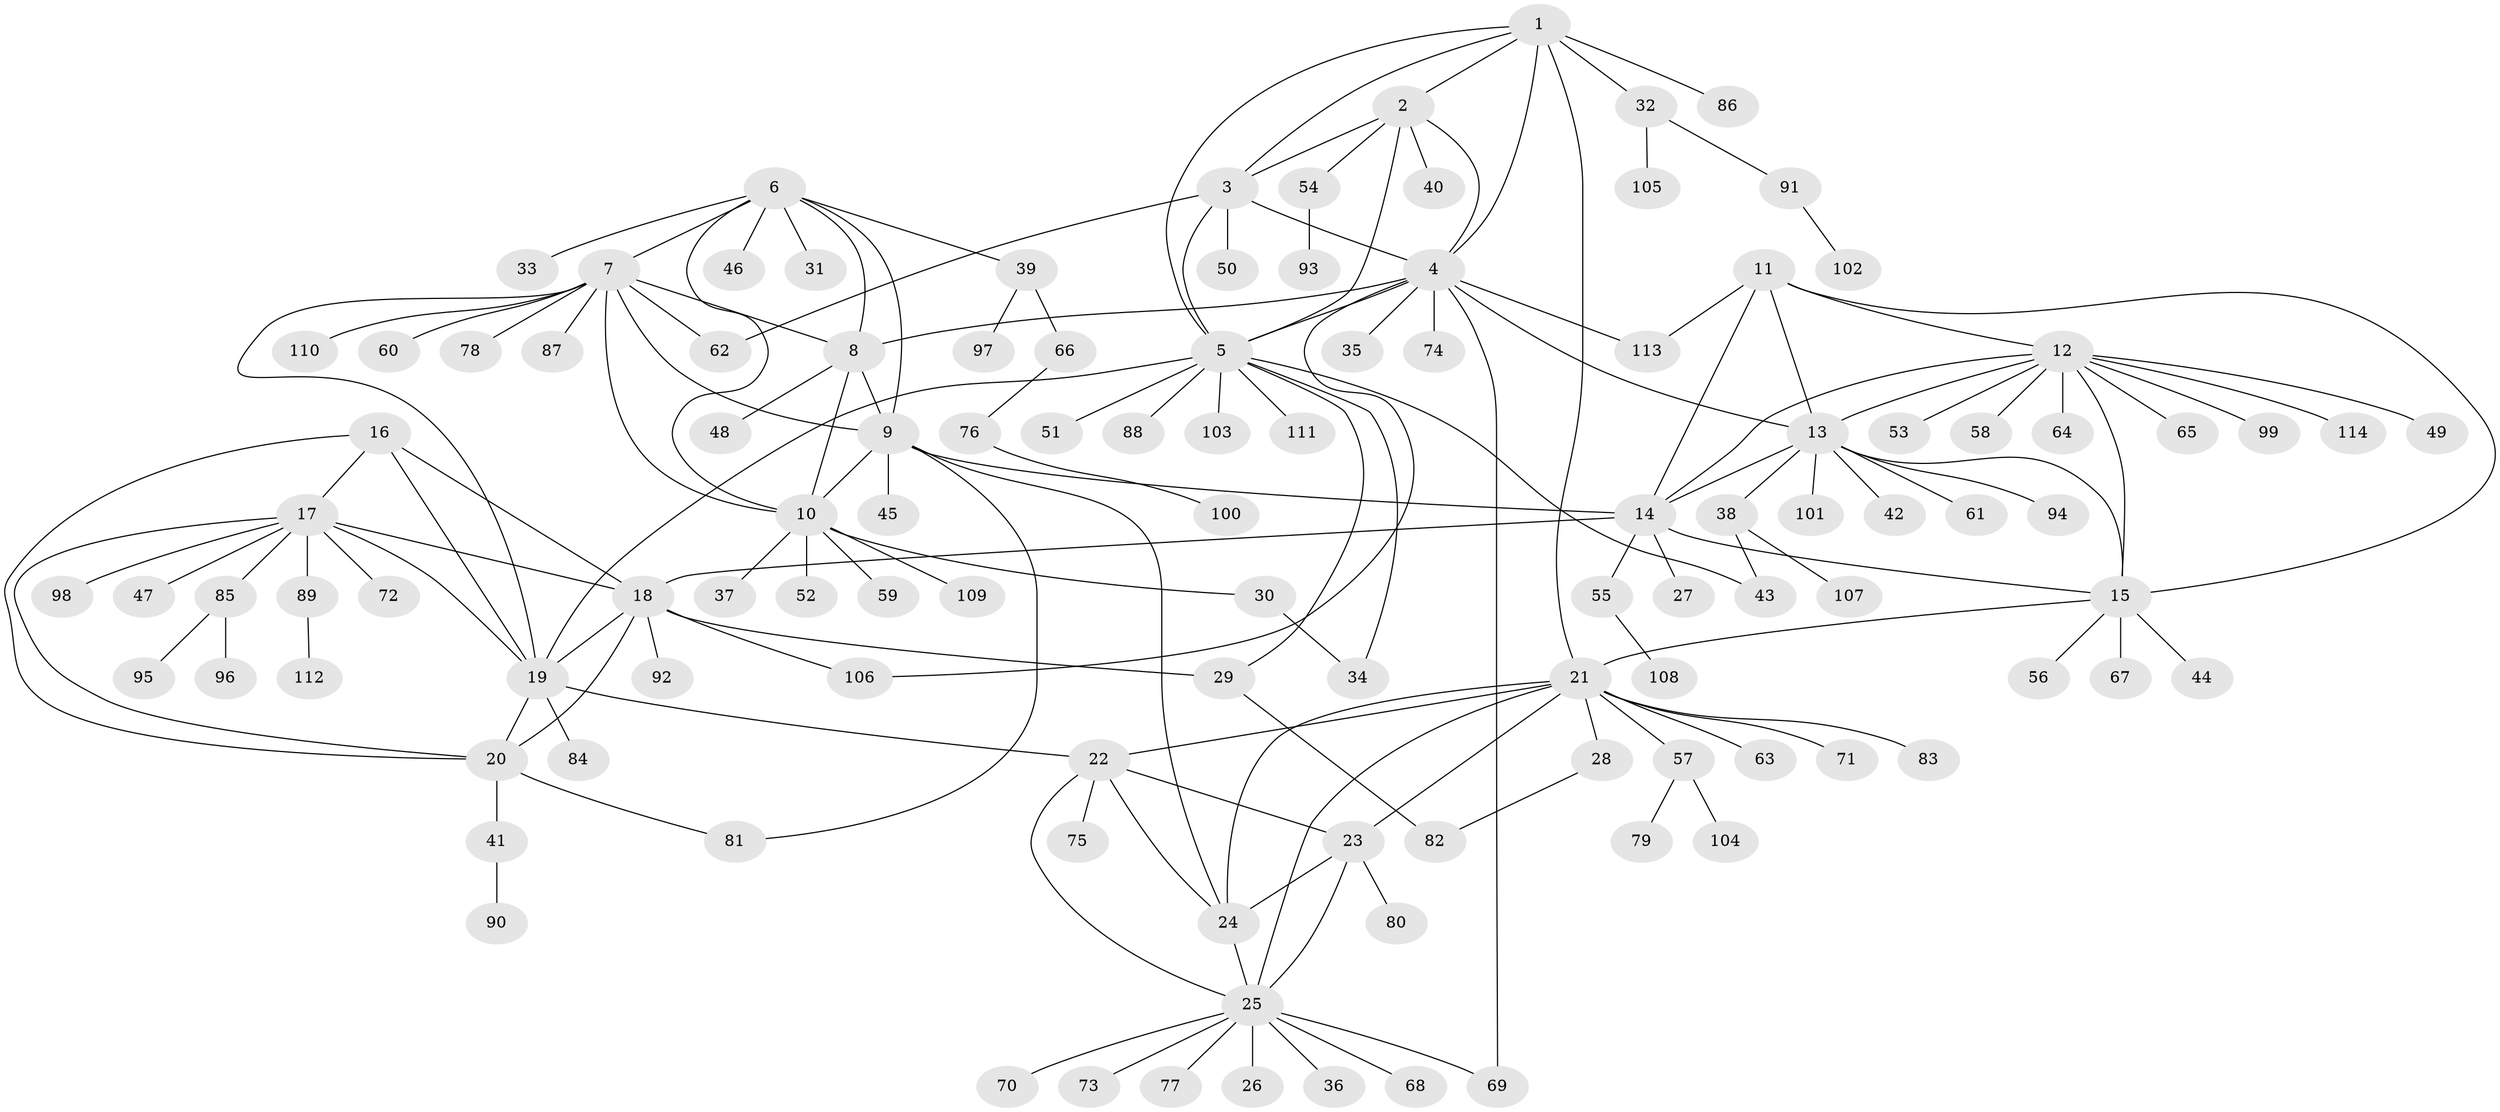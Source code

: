 // Generated by graph-tools (version 1.1) at 2025/37/03/09/25 02:37:17]
// undirected, 114 vertices, 158 edges
graph export_dot {
graph [start="1"]
  node [color=gray90,style=filled];
  1;
  2;
  3;
  4;
  5;
  6;
  7;
  8;
  9;
  10;
  11;
  12;
  13;
  14;
  15;
  16;
  17;
  18;
  19;
  20;
  21;
  22;
  23;
  24;
  25;
  26;
  27;
  28;
  29;
  30;
  31;
  32;
  33;
  34;
  35;
  36;
  37;
  38;
  39;
  40;
  41;
  42;
  43;
  44;
  45;
  46;
  47;
  48;
  49;
  50;
  51;
  52;
  53;
  54;
  55;
  56;
  57;
  58;
  59;
  60;
  61;
  62;
  63;
  64;
  65;
  66;
  67;
  68;
  69;
  70;
  71;
  72;
  73;
  74;
  75;
  76;
  77;
  78;
  79;
  80;
  81;
  82;
  83;
  84;
  85;
  86;
  87;
  88;
  89;
  90;
  91;
  92;
  93;
  94;
  95;
  96;
  97;
  98;
  99;
  100;
  101;
  102;
  103;
  104;
  105;
  106;
  107;
  108;
  109;
  110;
  111;
  112;
  113;
  114;
  1 -- 2;
  1 -- 3;
  1 -- 4;
  1 -- 5;
  1 -- 21;
  1 -- 32;
  1 -- 86;
  2 -- 3;
  2 -- 4;
  2 -- 5;
  2 -- 40;
  2 -- 54;
  3 -- 4;
  3 -- 5;
  3 -- 50;
  3 -- 62;
  4 -- 5;
  4 -- 8;
  4 -- 13;
  4 -- 35;
  4 -- 69;
  4 -- 74;
  4 -- 106;
  4 -- 113;
  5 -- 19;
  5 -- 29;
  5 -- 34;
  5 -- 43;
  5 -- 51;
  5 -- 88;
  5 -- 103;
  5 -- 111;
  6 -- 7;
  6 -- 8;
  6 -- 9;
  6 -- 10;
  6 -- 31;
  6 -- 33;
  6 -- 39;
  6 -- 46;
  7 -- 8;
  7 -- 9;
  7 -- 10;
  7 -- 19;
  7 -- 60;
  7 -- 62;
  7 -- 78;
  7 -- 87;
  7 -- 110;
  8 -- 9;
  8 -- 10;
  8 -- 48;
  9 -- 10;
  9 -- 14;
  9 -- 24;
  9 -- 45;
  9 -- 81;
  10 -- 30;
  10 -- 37;
  10 -- 52;
  10 -- 59;
  10 -- 109;
  11 -- 12;
  11 -- 13;
  11 -- 14;
  11 -- 15;
  11 -- 113;
  12 -- 13;
  12 -- 14;
  12 -- 15;
  12 -- 49;
  12 -- 53;
  12 -- 58;
  12 -- 64;
  12 -- 65;
  12 -- 99;
  12 -- 114;
  13 -- 14;
  13 -- 15;
  13 -- 38;
  13 -- 42;
  13 -- 61;
  13 -- 94;
  13 -- 101;
  14 -- 15;
  14 -- 18;
  14 -- 27;
  14 -- 55;
  15 -- 21;
  15 -- 44;
  15 -- 56;
  15 -- 67;
  16 -- 17;
  16 -- 18;
  16 -- 19;
  16 -- 20;
  17 -- 18;
  17 -- 19;
  17 -- 20;
  17 -- 47;
  17 -- 72;
  17 -- 85;
  17 -- 89;
  17 -- 98;
  18 -- 19;
  18 -- 20;
  18 -- 29;
  18 -- 92;
  18 -- 106;
  19 -- 20;
  19 -- 22;
  19 -- 84;
  20 -- 41;
  20 -- 81;
  21 -- 22;
  21 -- 23;
  21 -- 24;
  21 -- 25;
  21 -- 28;
  21 -- 57;
  21 -- 63;
  21 -- 71;
  21 -- 83;
  22 -- 23;
  22 -- 24;
  22 -- 25;
  22 -- 75;
  23 -- 24;
  23 -- 25;
  23 -- 80;
  24 -- 25;
  25 -- 26;
  25 -- 36;
  25 -- 68;
  25 -- 69;
  25 -- 70;
  25 -- 73;
  25 -- 77;
  28 -- 82;
  29 -- 82;
  30 -- 34;
  32 -- 91;
  32 -- 105;
  38 -- 43;
  38 -- 107;
  39 -- 66;
  39 -- 97;
  41 -- 90;
  54 -- 93;
  55 -- 108;
  57 -- 79;
  57 -- 104;
  66 -- 76;
  76 -- 100;
  85 -- 95;
  85 -- 96;
  89 -- 112;
  91 -- 102;
}
